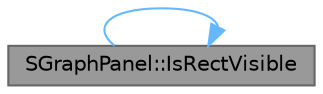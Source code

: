 digraph "SGraphPanel::IsRectVisible"
{
 // INTERACTIVE_SVG=YES
 // LATEX_PDF_SIZE
  bgcolor="transparent";
  edge [fontname=Helvetica,fontsize=10,labelfontname=Helvetica,labelfontsize=10];
  node [fontname=Helvetica,fontsize=10,shape=box,height=0.2,width=0.4];
  rankdir="LR";
  Node1 [id="Node000001",label="SGraphPanel::IsRectVisible",height=0.2,width=0.4,color="gray40", fillcolor="grey60", style="filled", fontcolor="black",tooltip="Use to determine if a rectangle is currently visible."];
  Node1 -> Node1 [id="edge1_Node000001_Node000001",color="steelblue1",style="solid",tooltip=" "];
}
